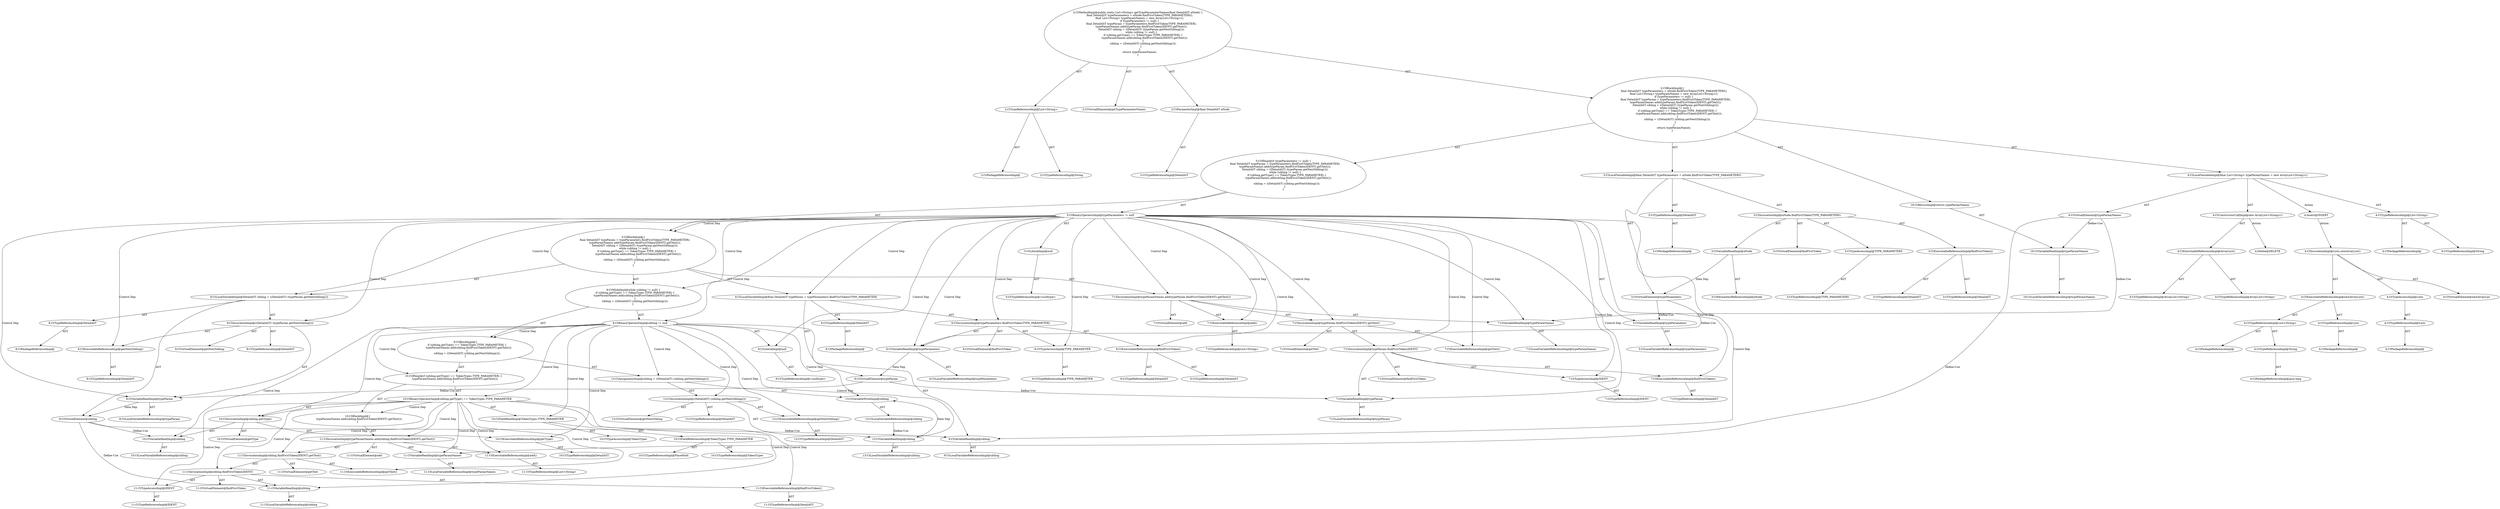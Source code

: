 digraph "getTypeParameterNames#?,DetailAST" {
0 [label="2:CtTypeReferenceImpl@List<String>" shape=ellipse]
1 [label="2:CtPackageReferenceImpl@" shape=ellipse]
2 [label="2:CtTypeReferenceImpl@String" shape=ellipse]
3 [label="2:CtVirtualElement@getTypeParameterNames" shape=ellipse]
4 [label="2:CtParameterImpl@final DetailAST aNode" shape=ellipse]
5 [label="2:CtTypeReferenceImpl@DetailAST" shape=ellipse]
6 [label="3:CtTypeReferenceImpl@DetailAST" shape=ellipse]
7 [label="3:CtPackageReferenceImpl@" shape=ellipse]
8 [label="3:CtExecutableReferenceImpl@findFirstToken()" shape=ellipse]
9 [label="3:CtTypeReferenceImpl@DetailAST" shape=ellipse]
10 [label="3:CtTypeReferenceImpl@DetailAST" shape=ellipse]
11 [label="3:CtVirtualElement@findFirstToken" shape=ellipse]
12 [label="3:CtVariableReadImpl@aNode" shape=ellipse]
13 [label="3:CtParameterReferenceImpl@aNode" shape=ellipse]
14 [label="3:CtTypeAccessImpl@TYPE_PARAMETERS" shape=ellipse]
15 [label="3:CtTypeReferenceImpl@TYPE_PARAMETERS" shape=ellipse]
16 [label="3:CtInvocationImpl@aNode.findFirstToken(TYPE_PARAMETERS)" shape=ellipse]
17 [label="3:CtVirtualElement@typeParameters" shape=ellipse]
18 [label="3:CtLocalVariableImpl@final DetailAST typeParameters = aNode.findFirstToken(TYPE_PARAMETERS)" shape=ellipse]
19 [label="4:CtTypeReferenceImpl@List<String>" shape=ellipse]
20 [label="4:CtPackageReferenceImpl@" shape=ellipse]
21 [label="4:CtTypeReferenceImpl@String" shape=ellipse]
22 [label="4:CtExecutableReferenceImpl@ArrayList()" shape=ellipse]
23 [label="4:CtTypeReferenceImpl@ArrayList<String>" shape=ellipse]
24 [label="4:CtTypeReferenceImpl@ArrayList<String>" shape=ellipse]
25 [label="4:CtConstructorCallImpl@new ArrayList<String>()" shape=ellipse]
26 [label="4:CtVirtualElement@typeParamNames" shape=ellipse]
27 [label="4:CtLocalVariableImpl@final List<String> typeParamNames = new ArrayList<String>()" shape=ellipse]
28 [label="5:CtVariableReadImpl@typeParameters" shape=ellipse]
29 [label="5:CtLocalVariableReferenceImpl@typeParameters" shape=ellipse]
30 [label="5:CtLiteralImpl@null" shape=ellipse]
31 [label="5:CtTypeReferenceImpl@<nulltype>" shape=ellipse]
32 [label="5:CtBinaryOperatorImpl@typeParameters != null" shape=ellipse]
33 [label="6:CtTypeReferenceImpl@DetailAST" shape=ellipse]
34 [label="6:CtPackageReferenceImpl@" shape=ellipse]
35 [label="6:CtExecutableReferenceImpl@findFirstToken()" shape=ellipse]
36 [label="6:CtTypeReferenceImpl@DetailAST" shape=ellipse]
37 [label="6:CtTypeReferenceImpl@DetailAST" shape=ellipse]
38 [label="6:CtVirtualElement@findFirstToken" shape=ellipse]
39 [label="6:CtVariableReadImpl@typeParameters" shape=ellipse]
40 [label="6:CtLocalVariableReferenceImpl@typeParameters" shape=ellipse]
41 [label="6:CtTypeAccessImpl@TYPE_PARAMETER" shape=ellipse]
42 [label="6:CtTypeReferenceImpl@TYPE_PARAMETER" shape=ellipse]
43 [label="6:CtInvocationImpl@typeParameters.findFirstToken(TYPE_PARAMETER)" shape=ellipse]
44 [label="6:CtVirtualElement@typeParam" shape=ellipse]
45 [label="6:CtLocalVariableImpl@final DetailAST typeParam = typeParameters.findFirstToken(TYPE_PARAMETER)" shape=ellipse]
46 [label="7:CtExecutableReferenceImpl@add()" shape=ellipse]
47 [label="7:CtTypeReferenceImpl@List<String>" shape=ellipse]
48 [label="7:CtVirtualElement@add" shape=ellipse]
49 [label="7:CtVariableReadImpl@typeParamNames" shape=ellipse]
50 [label="7:CtLocalVariableReferenceImpl@typeParamNames" shape=ellipse]
51 [label="7:CtExecutableReferenceImpl@getText()" shape=ellipse]
52 [label="7:CtVirtualElement@getText" shape=ellipse]
53 [label="7:CtExecutableReferenceImpl@findFirstToken()" shape=ellipse]
54 [label="7:CtTypeReferenceImpl@DetailAST" shape=ellipse]
55 [label="7:CtVirtualElement@findFirstToken" shape=ellipse]
56 [label="7:CtVariableReadImpl@typeParam" shape=ellipse]
57 [label="7:CtLocalVariableReferenceImpl@typeParam" shape=ellipse]
58 [label="7:CtTypeAccessImpl@IDENT" shape=ellipse]
59 [label="7:CtTypeReferenceImpl@IDENT" shape=ellipse]
60 [label="7:CtInvocationImpl@typeParam.findFirstToken(IDENT)" shape=ellipse]
61 [label="7:CtInvocationImpl@typeParam.findFirstToken(IDENT).getText()" shape=ellipse]
62 [label="7:CtInvocationImpl@typeParamNames.add(typeParam.findFirstToken(IDENT).getText())" shape=ellipse]
63 [label="8:CtTypeReferenceImpl@DetailAST" shape=ellipse]
64 [label="8:CtPackageReferenceImpl@" shape=ellipse]
65 [label="8:CtExecutableReferenceImpl@getNextSibling()" shape=ellipse]
66 [label="8:CtTypeReferenceImpl@DetailAST" shape=ellipse]
67 [label="8:CtVirtualElement@getNextSibling" shape=ellipse]
68 [label="8:CtVariableReadImpl@typeParam" shape=ellipse]
69 [label="8:CtLocalVariableReferenceImpl@typeParam" shape=ellipse]
70 [label="8:CtInvocationImpl@((DetailAST) (typeParam.getNextSibling()))" shape=ellipse]
71 [label="8:CtTypeReferenceImpl@DetailAST" shape=ellipse]
72 [label="8:CtVirtualElement@sibling" shape=ellipse]
73 [label="8:CtLocalVariableImpl@DetailAST sibling = ((DetailAST) (typeParam.getNextSibling()))" shape=ellipse]
74 [label="9:CtVariableReadImpl@sibling" shape=ellipse]
75 [label="9:CtLocalVariableReferenceImpl@sibling" shape=ellipse]
76 [label="9:CtLiteralImpl@null" shape=ellipse]
77 [label="9:CtTypeReferenceImpl@<nulltype>" shape=ellipse]
78 [label="9:CtBinaryOperatorImpl@sibling != null" shape=ellipse]
79 [label="10:CtExecutableReferenceImpl@getType()" shape=ellipse]
80 [label="10:CtTypeReferenceImpl@DetailAST" shape=ellipse]
81 [label="10:CtVirtualElement@getType" shape=ellipse]
82 [label="10:CtVariableReadImpl@sibling" shape=ellipse]
83 [label="10:CtLocalVariableReferenceImpl@sibling" shape=ellipse]
84 [label="10:CtInvocationImpl@sibling.getType()" shape=ellipse]
85 [label="10:CtFieldReferenceImpl@TokenTypes.TYPE_PARAMETER" shape=ellipse]
86 [label="10:CtTypeReferenceImpl@TokenTypes" shape=ellipse]
87 [label="10:CtTypeReferenceImpl@PlaceHold" shape=ellipse]
88 [label="10:CtFieldReadImpl@TokenTypes.TYPE_PARAMETER" shape=ellipse]
89 [label="10:CtTypeAccessImpl@TokenTypes" shape=ellipse]
90 [label="10:CtBinaryOperatorImpl@sibling.getType() == TokenTypes.TYPE_PARAMETER" shape=ellipse]
91 [label="11:CtExecutableReferenceImpl@add()" shape=ellipse]
92 [label="11:CtTypeReferenceImpl@List<String>" shape=ellipse]
93 [label="11:CtVirtualElement@add" shape=ellipse]
94 [label="11:CtVariableReadImpl@typeParamNames" shape=ellipse]
95 [label="11:CtLocalVariableReferenceImpl@typeParamNames" shape=ellipse]
96 [label="11:CtExecutableReferenceImpl@getText()" shape=ellipse]
97 [label="11:CtVirtualElement@getText" shape=ellipse]
98 [label="11:CtExecutableReferenceImpl@findFirstToken()" shape=ellipse]
99 [label="11:CtTypeReferenceImpl@DetailAST" shape=ellipse]
100 [label="11:CtVirtualElement@findFirstToken" shape=ellipse]
101 [label="11:CtVariableReadImpl@sibling" shape=ellipse]
102 [label="11:CtLocalVariableReferenceImpl@sibling" shape=ellipse]
103 [label="11:CtTypeAccessImpl@IDENT" shape=ellipse]
104 [label="11:CtTypeReferenceImpl@IDENT" shape=ellipse]
105 [label="11:CtInvocationImpl@sibling.findFirstToken(IDENT)" shape=ellipse]
106 [label="11:CtInvocationImpl@sibling.findFirstToken(IDENT).getText()" shape=ellipse]
107 [label="11:CtInvocationImpl@typeParamNames.add(sibling.findFirstToken(IDENT).getText())" shape=ellipse]
108 [label="10:CtBlockImpl@\{
    typeParamNames.add(sibling.findFirstToken(IDENT).getText());
\}" shape=ellipse]
109 [label="10:CtIfImpl@if (sibling.getType() == TokenTypes.TYPE_PARAMETER) \{
    typeParamNames.add(sibling.findFirstToken(IDENT).getText());
\}" shape=ellipse]
110 [label="13:CtVariableWriteImpl@sibling" shape=ellipse]
111 [label="13:CtLocalVariableReferenceImpl@sibling" shape=ellipse]
112 [label="13:CtExecutableReferenceImpl@getNextSibling()" shape=ellipse]
113 [label="13:CtTypeReferenceImpl@DetailAST" shape=ellipse]
114 [label="13:CtVirtualElement@getNextSibling" shape=ellipse]
115 [label="13:CtVariableReadImpl@sibling" shape=ellipse]
116 [label="13:CtLocalVariableReferenceImpl@sibling" shape=ellipse]
117 [label="13:CtInvocationImpl@((DetailAST) (sibling.getNextSibling()))" shape=ellipse]
118 [label="13:CtTypeReferenceImpl@DetailAST" shape=ellipse]
119 [label="13:CtAssignmentImpl@sibling = ((DetailAST) (sibling.getNextSibling()))" shape=ellipse]
120 [label="9:CtBlockImpl@\{
    if (sibling.getType() == TokenTypes.TYPE_PARAMETER) \{
        typeParamNames.add(sibling.findFirstToken(IDENT).getText());
    \}
    sibling = ((DetailAST) (sibling.getNextSibling()));
\}" shape=ellipse]
121 [label="9:CtWhileImpl@while (sibling != null) \{
    if (sibling.getType() == TokenTypes.TYPE_PARAMETER) \{
        typeParamNames.add(sibling.findFirstToken(IDENT).getText());
    \}
    sibling = ((DetailAST) (sibling.getNextSibling()));
\} " shape=ellipse]
122 [label="5:CtBlockImpl@\{
    final DetailAST typeParam = typeParameters.findFirstToken(TYPE_PARAMETER);
    typeParamNames.add(typeParam.findFirstToken(IDENT).getText());
    DetailAST sibling = ((DetailAST) (typeParam.getNextSibling()));
    while (sibling != null) \{
        if (sibling.getType() == TokenTypes.TYPE_PARAMETER) \{
            typeParamNames.add(sibling.findFirstToken(IDENT).getText());
        \}
        sibling = ((DetailAST) (sibling.getNextSibling()));
    \} 
\}" shape=ellipse]
123 [label="5:CtIfImpl@if (typeParameters != null) \{
    final DetailAST typeParam = typeParameters.findFirstToken(TYPE_PARAMETER);
    typeParamNames.add(typeParam.findFirstToken(IDENT).getText());
    DetailAST sibling = ((DetailAST) (typeParam.getNextSibling()));
    while (sibling != null) \{
        if (sibling.getType() == TokenTypes.TYPE_PARAMETER) \{
            typeParamNames.add(sibling.findFirstToken(IDENT).getText());
        \}
        sibling = ((DetailAST) (sibling.getNextSibling()));
    \} 
\}" shape=ellipse]
124 [label="16:CtVariableReadImpl@typeParamNames" shape=ellipse]
125 [label="16:CtLocalVariableReferenceImpl@typeParamNames" shape=ellipse]
126 [label="16:CtReturnImpl@return typeParamNames" shape=ellipse]
127 [label="2:CtBlockImpl@\{
    final DetailAST typeParameters = aNode.findFirstToken(TYPE_PARAMETERS);
    final List<String> typeParamNames = new ArrayList<String>();
    if (typeParameters != null) \{
        final DetailAST typeParam = typeParameters.findFirstToken(TYPE_PARAMETER);
        typeParamNames.add(typeParam.findFirstToken(IDENT).getText());
        DetailAST sibling = ((DetailAST) (typeParam.getNextSibling()));
        while (sibling != null) \{
            if (sibling.getType() == TokenTypes.TYPE_PARAMETER) \{
                typeParamNames.add(sibling.findFirstToken(IDENT).getText());
            \}
            sibling = ((DetailAST) (sibling.getNextSibling()));
        \} 
    \}
    return typeParamNames;
\}" shape=ellipse]
128 [label="2:CtMethodImpl@public static List<String> getTypeParameterNames(final DetailAST aNode) \{
    final DetailAST typeParameters = aNode.findFirstToken(TYPE_PARAMETERS);
    final List<String> typeParamNames = new ArrayList<String>();
    if (typeParameters != null) \{
        final DetailAST typeParam = typeParameters.findFirstToken(TYPE_PARAMETER);
        typeParamNames.add(typeParam.findFirstToken(IDENT).getText());
        DetailAST sibling = ((DetailAST) (typeParam.getNextSibling()));
        while (sibling != null) \{
            if (sibling.getType() == TokenTypes.TYPE_PARAMETER) \{
                typeParamNames.add(sibling.findFirstToken(IDENT).getText());
            \}
            sibling = ((DetailAST) (sibling.getNextSibling()));
        \} 
    \}
    return typeParamNames;
\}" shape=ellipse]
129 [label="4:Delete@DELETE" shape=ellipse]
130 [label="4:Insert@INSERT" shape=ellipse]
131 [label="4:CtPackageReferenceImpl@" shape=ellipse]
132 [label="4:CtTypeReferenceImpl@Lists" shape=ellipse]
133 [label="4:CtTypeAccessImpl@Lists" shape=ellipse]
134 [label="4:CtPackageReferenceImpl@" shape=ellipse]
135 [label="4:CtTypeReferenceImpl@Lists" shape=ellipse]
136 [label="4:CtPackageReferenceImpl@" shape=ellipse]
137 [label="4:CtPackageReferenceImpl@java.lang" shape=ellipse]
138 [label="4:CtTypeReferenceImpl@String" shape=ellipse]
139 [label="4:CtTypeReferenceImpl@List<String>" shape=ellipse]
140 [label="4:CtExecutableReferenceImpl@newArrayList()" shape=ellipse]
141 [label="4:CtInvocationImpl@Lists.newArrayList()" shape=ellipse]
142 [label="4:CtVirtualElement@newArrayList" shape=ellipse]
0 -> 1 [label="AST"];
0 -> 2 [label="AST"];
4 -> 5 [label="AST"];
6 -> 7 [label="AST"];
8 -> 9 [label="AST"];
8 -> 10 [label="AST"];
12 -> 13 [label="AST"];
12 -> 17 [label="Data Dep"];
14 -> 15 [label="AST"];
16 -> 11 [label="AST"];
16 -> 12 [label="AST"];
16 -> 8 [label="AST"];
16 -> 14 [label="AST"];
17 -> 28 [label="Define-Use"];
17 -> 39 [label="Define-Use"];
18 -> 17 [label="AST"];
18 -> 6 [label="AST"];
18 -> 16 [label="AST"];
19 -> 20 [label="AST"];
19 -> 21 [label="AST"];
22 -> 23 [label="AST"];
22 -> 24 [label="AST"];
25 -> 22 [label="AST"];
25 -> 129 [label="Action"];
26 -> 49 [label="Define-Use"];
26 -> 94 [label="Define-Use"];
26 -> 124 [label="Define-Use"];
27 -> 26 [label="AST"];
27 -> 19 [label="AST"];
27 -> 25 [label="AST"];
27 -> 130 [label="Action"];
28 -> 29 [label="AST"];
30 -> 31 [label="AST"];
32 -> 28 [label="AST"];
32 -> 30 [label="AST"];
32 -> 122 [label="Control Dep"];
32 -> 45 [label="Control Dep"];
32 -> 43 [label="Control Dep"];
32 -> 35 [label="Control Dep"];
32 -> 39 [label="Control Dep"];
32 -> 41 [label="Control Dep"];
32 -> 62 [label="Control Dep"];
32 -> 46 [label="Control Dep"];
32 -> 49 [label="Control Dep"];
32 -> 61 [label="Control Dep"];
32 -> 51 [label="Control Dep"];
32 -> 60 [label="Control Dep"];
32 -> 53 [label="Control Dep"];
32 -> 56 [label="Control Dep"];
32 -> 58 [label="Control Dep"];
32 -> 73 [label="Control Dep"];
32 -> 70 [label="Control Dep"];
32 -> 65 [label="Control Dep"];
32 -> 68 [label="Control Dep"];
32 -> 121 [label="Control Dep"];
32 -> 78 [label="Control Dep"];
32 -> 74 [label="Control Dep"];
32 -> 76 [label="Control Dep"];
33 -> 34 [label="AST"];
35 -> 36 [label="AST"];
35 -> 37 [label="AST"];
39 -> 40 [label="AST"];
39 -> 44 [label="Data Dep"];
41 -> 42 [label="AST"];
43 -> 38 [label="AST"];
43 -> 39 [label="AST"];
43 -> 35 [label="AST"];
43 -> 41 [label="AST"];
44 -> 56 [label="Define-Use"];
44 -> 68 [label="Define-Use"];
45 -> 44 [label="AST"];
45 -> 33 [label="AST"];
45 -> 43 [label="AST"];
46 -> 47 [label="AST"];
49 -> 50 [label="AST"];
53 -> 54 [label="AST"];
56 -> 57 [label="AST"];
58 -> 59 [label="AST"];
60 -> 55 [label="AST"];
60 -> 56 [label="AST"];
60 -> 53 [label="AST"];
60 -> 58 [label="AST"];
61 -> 52 [label="AST"];
61 -> 60 [label="AST"];
61 -> 51 [label="AST"];
62 -> 48 [label="AST"];
62 -> 49 [label="AST"];
62 -> 46 [label="AST"];
62 -> 61 [label="AST"];
63 -> 64 [label="AST"];
65 -> 66 [label="AST"];
68 -> 69 [label="AST"];
68 -> 72 [label="Data Dep"];
70 -> 67 [label="AST"];
70 -> 71 [label="AST"];
70 -> 68 [label="AST"];
70 -> 65 [label="AST"];
72 -> 74 [label="Define-Use"];
72 -> 82 [label="Define-Use"];
72 -> 101 [label="Define-Use"];
73 -> 72 [label="AST"];
73 -> 63 [label="AST"];
73 -> 70 [label="AST"];
74 -> 75 [label="AST"];
76 -> 77 [label="AST"];
78 -> 74 [label="AST"];
78 -> 76 [label="AST"];
78 -> 120 [label="Control Dep"];
78 -> 109 [label="Control Dep"];
78 -> 90 [label="Control Dep"];
78 -> 84 [label="Control Dep"];
78 -> 79 [label="Control Dep"];
78 -> 82 [label="Control Dep"];
78 -> 88 [label="Control Dep"];
78 -> 119 [label="Control Dep"];
78 -> 110 [label="Control Dep"];
78 -> 117 [label="Control Dep"];
78 -> 112 [label="Control Dep"];
78 -> 115 [label="Control Dep"];
79 -> 80 [label="AST"];
82 -> 83 [label="AST"];
84 -> 81 [label="AST"];
84 -> 82 [label="AST"];
84 -> 79 [label="AST"];
85 -> 86 [label="AST"];
85 -> 87 [label="AST"];
88 -> 89 [label="AST"];
88 -> 85 [label="AST"];
90 -> 84 [label="AST"];
90 -> 88 [label="AST"];
90 -> 108 [label="Control Dep"];
90 -> 107 [label="Control Dep"];
90 -> 91 [label="Control Dep"];
90 -> 94 [label="Control Dep"];
90 -> 106 [label="Control Dep"];
90 -> 96 [label="Control Dep"];
90 -> 105 [label="Control Dep"];
90 -> 98 [label="Control Dep"];
90 -> 101 [label="Control Dep"];
90 -> 103 [label="Control Dep"];
91 -> 92 [label="AST"];
94 -> 95 [label="AST"];
98 -> 99 [label="AST"];
101 -> 102 [label="AST"];
103 -> 104 [label="AST"];
105 -> 100 [label="AST"];
105 -> 101 [label="AST"];
105 -> 98 [label="AST"];
105 -> 103 [label="AST"];
106 -> 97 [label="AST"];
106 -> 105 [label="AST"];
106 -> 96 [label="AST"];
107 -> 93 [label="AST"];
107 -> 94 [label="AST"];
107 -> 91 [label="AST"];
107 -> 106 [label="AST"];
108 -> 107 [label="AST"];
109 -> 90 [label="AST"];
109 -> 108 [label="AST"];
110 -> 111 [label="AST"];
111 -> 115 [label="Define-Use"];
112 -> 113 [label="AST"];
115 -> 116 [label="AST"];
115 -> 110 [label="Data Dep"];
117 -> 114 [label="AST"];
117 -> 118 [label="AST"];
117 -> 115 [label="AST"];
117 -> 112 [label="AST"];
119 -> 110 [label="AST"];
119 -> 117 [label="AST"];
120 -> 109 [label="AST"];
120 -> 119 [label="AST"];
121 -> 78 [label="AST"];
121 -> 120 [label="AST"];
122 -> 45 [label="AST"];
122 -> 62 [label="AST"];
122 -> 73 [label="AST"];
122 -> 121 [label="AST"];
123 -> 32 [label="AST"];
123 -> 122 [label="AST"];
124 -> 125 [label="AST"];
126 -> 124 [label="AST"];
127 -> 18 [label="AST"];
127 -> 27 [label="AST"];
127 -> 123 [label="AST"];
127 -> 126 [label="AST"];
128 -> 3 [label="AST"];
128 -> 0 [label="AST"];
128 -> 4 [label="AST"];
128 -> 127 [label="AST"];
130 -> 141 [label="Action"];
132 -> 131 [label="AST"];
133 -> 132 [label="AST"];
135 -> 134 [label="AST"];
138 -> 137 [label="AST"];
139 -> 136 [label="AST"];
139 -> 138 [label="AST"];
140 -> 135 [label="AST"];
140 -> 139 [label="AST"];
141 -> 142 [label="AST"];
141 -> 133 [label="AST"];
141 -> 140 [label="AST"];
}